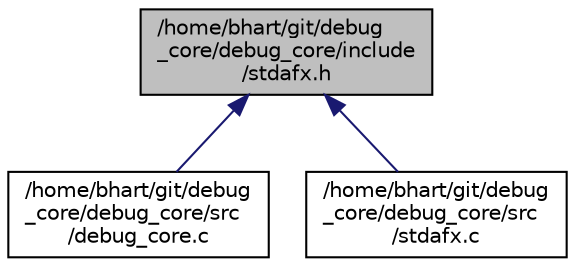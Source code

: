 digraph "/home/bhart/git/debug_core/debug_core/include/stdafx.h"
{
  edge [fontname="Helvetica",fontsize="10",labelfontname="Helvetica",labelfontsize="10"];
  node [fontname="Helvetica",fontsize="10",shape=record];
  Node6 [label="/home/bhart/git/debug\l_core/debug_core/include\l/stdafx.h",height=0.2,width=0.4,color="black", fillcolor="grey75", style="filled", fontcolor="black"];
  Node6 -> Node7 [dir="back",color="midnightblue",fontsize="10",style="solid",fontname="Helvetica"];
  Node7 [label="/home/bhart/git/debug\l_core/debug_core/src\l/debug_core.c",height=0.2,width=0.4,color="black", fillcolor="white", style="filled",URL="$debug__core_8c.html"];
  Node6 -> Node8 [dir="back",color="midnightblue",fontsize="10",style="solid",fontname="Helvetica"];
  Node8 [label="/home/bhart/git/debug\l_core/debug_core/src\l/stdafx.c",height=0.2,width=0.4,color="black", fillcolor="white", style="filled",URL="$stdafx_8c.html"];
}
